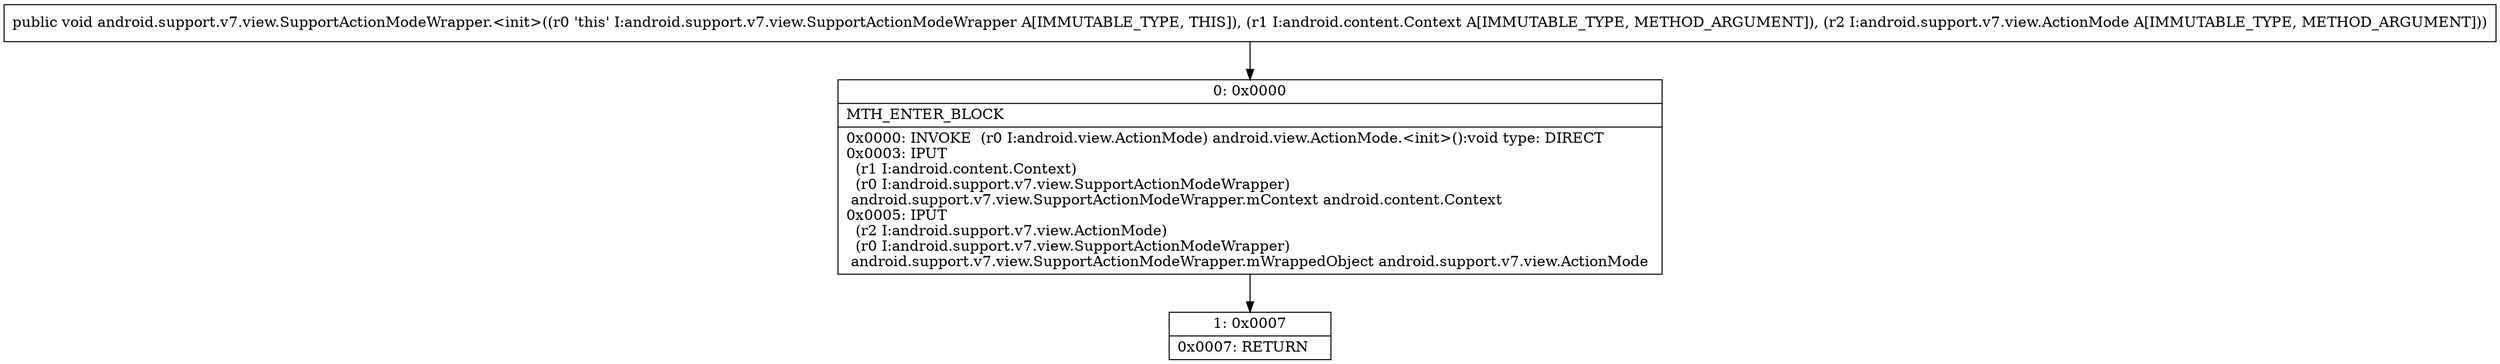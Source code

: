 digraph "CFG forandroid.support.v7.view.SupportActionModeWrapper.\<init\>(Landroid\/content\/Context;Landroid\/support\/v7\/view\/ActionMode;)V" {
Node_0 [shape=record,label="{0\:\ 0x0000|MTH_ENTER_BLOCK\l|0x0000: INVOKE  (r0 I:android.view.ActionMode) android.view.ActionMode.\<init\>():void type: DIRECT \l0x0003: IPUT  \l  (r1 I:android.content.Context)\l  (r0 I:android.support.v7.view.SupportActionModeWrapper)\l android.support.v7.view.SupportActionModeWrapper.mContext android.content.Context \l0x0005: IPUT  \l  (r2 I:android.support.v7.view.ActionMode)\l  (r0 I:android.support.v7.view.SupportActionModeWrapper)\l android.support.v7.view.SupportActionModeWrapper.mWrappedObject android.support.v7.view.ActionMode \l}"];
Node_1 [shape=record,label="{1\:\ 0x0007|0x0007: RETURN   \l}"];
MethodNode[shape=record,label="{public void android.support.v7.view.SupportActionModeWrapper.\<init\>((r0 'this' I:android.support.v7.view.SupportActionModeWrapper A[IMMUTABLE_TYPE, THIS]), (r1 I:android.content.Context A[IMMUTABLE_TYPE, METHOD_ARGUMENT]), (r2 I:android.support.v7.view.ActionMode A[IMMUTABLE_TYPE, METHOD_ARGUMENT])) }"];
MethodNode -> Node_0;
Node_0 -> Node_1;
}


